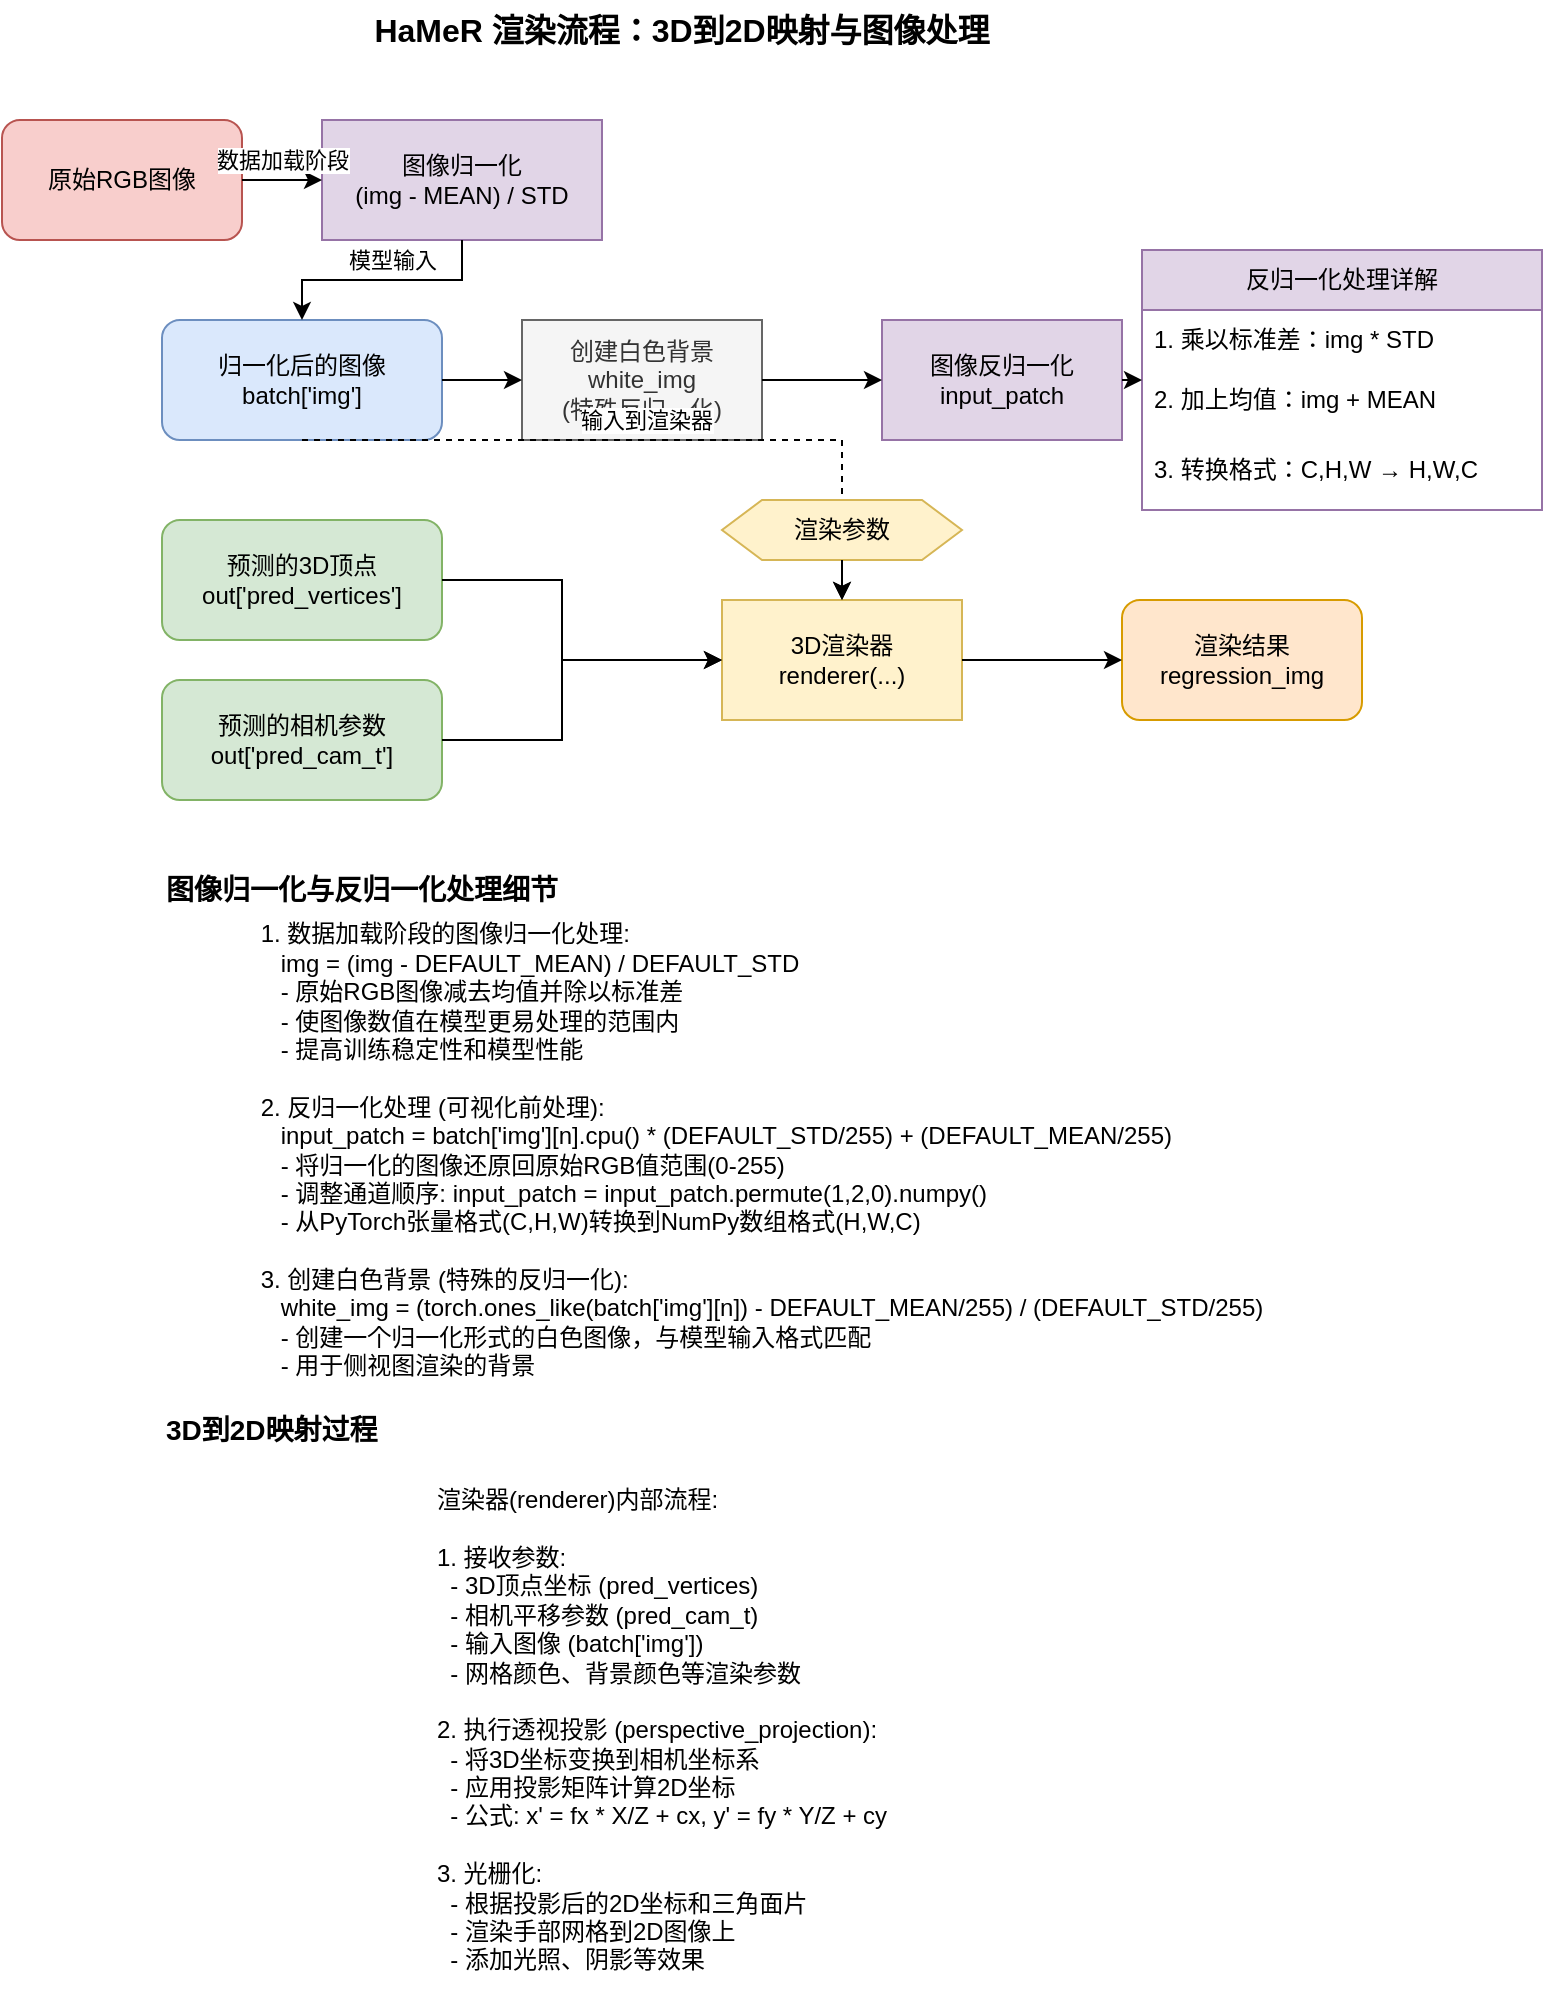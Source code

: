 <mxfile>
    <diagram name="第 1 页" id="r-LrhBYWQy-P7uOG4ZFg">
        <mxGraphModel dx="744" dy="355" grid="1" gridSize="10" guides="1" tooltips="1" connect="1" arrows="1" fold="1" page="1" pageScale="1" pageWidth="827" pageHeight="1169" math="0" shadow="0">
            <root>
                <mxCell id="0"/>
                <mxCell id="1" parent="0"/>
                <mxCell id="dqzXJLXYRDtVWNK6KJOR-1" value="HaMeR 渲染流程：3D到2D映射与图像处理" style="text;html=1;strokeColor=none;fillColor=none;align=center;verticalAlign=middle;whiteSpace=wrap;rounded=0;fontSize=16;fontStyle=1" parent="1" vertex="1">
                    <mxGeometry x="120" y="20" width="520" height="30" as="geometry"/>
                </mxCell>
                <mxCell id="new1" value="原始RGB图像" style="rounded=1;whiteSpace=wrap;html=1;fillColor=#f8cecc;strokeColor=#b85450;" vertex="1" parent="1">
                    <mxGeometry x="40" y="80" width="120" height="60" as="geometry"/>
                </mxCell>
                <mxCell id="new2" value="图像归一化&lt;br&gt;(img - MEAN) / STD" style="rounded=0;whiteSpace=wrap;html=1;fillColor=#e1d5e7;strokeColor=#9673a6;" vertex="1" parent="1">
                    <mxGeometry x="200" y="80" width="140" height="60" as="geometry"/>
                </mxCell>
                <mxCell id="new-arrow1" value="" style="endArrow=classic;html=1;rounded=0;exitX=1;exitY=0.5;exitDx=0;exitDy=0;entryX=0;entryY=0.5;entryDx=0;entryDy=0;" edge="1" parent="1" source="new1" target="new2">
                    <mxGeometry width="50" height="50" relative="1" as="geometry">
                        <mxPoint x="390" y="350" as="sourcePoint"/>
                        <mxPoint x="440" y="300" as="targetPoint"/>
                    </mxGeometry>
                </mxCell>
                <mxCell id="new-label1" value="数据加载阶段" style="edgeLabel;html=1;align=center;verticalAlign=middle;resizable=0;points=[];" connectable="0" vertex="1" parent="new-arrow1">
                    <mxGeometry x="-0.3" y="1" relative="1" as="geometry">
                        <mxPoint x="6" y="-9" as="offset"/>
                    </mxGeometry>
                </mxCell>
                <mxCell id="dqzXJLXYRDtVWNK6KJOR-2" value="归一化后的图像&lt;br&gt;batch[&#39;img&#39;]" style="rounded=1;whiteSpace=wrap;html=1;fillColor=#dae8fc;strokeColor=#6c8ebf;" parent="1" vertex="1">
                    <mxGeometry x="120" y="180" width="140" height="60" as="geometry"/>
                </mxCell>
                <mxCell id="new-arrow2" value="" style="endArrow=classic;html=1;rounded=0;exitX=0.5;exitY=1;exitDx=0;exitDy=0;entryX=0.5;entryY=0;entryDx=0;entryDy=0;" edge="1" parent="1" source="new2" target="dqzXJLXYRDtVWNK6KJOR-2">
                    <mxGeometry width="50" height="50" relative="1" as="geometry">
                        <mxPoint x="390" y="350" as="sourcePoint"/>
                        <mxPoint x="440" y="300" as="targetPoint"/>
                        <Array as="points">
                            <mxPoint x="270" y="160"/>
                            <mxPoint x="190" y="160"/>
                        </Array>
                    </mxGeometry>
                </mxCell>
                <mxCell id="new-label2" value="模型输入" style="edgeLabel;html=1;align=center;verticalAlign=middle;resizable=0;points=[];" connectable="0" vertex="1" parent="new-arrow2">
                    <mxGeometry x="0.367" relative="1" as="geometry">
                        <mxPoint x="27" y="-10" as="offset"/>
                    </mxGeometry>
                </mxCell>
                <mxCell id="dqzXJLXYRDtVWNK6KJOR-3" value="预测的3D顶点&lt;br&gt;out[&#39;pred_vertices&#39;]" style="rounded=1;whiteSpace=wrap;html=1;fillColor=#d5e8d4;strokeColor=#82b366;" parent="1" vertex="1">
                    <mxGeometry x="120" y="280" width="140" height="60" as="geometry"/>
                </mxCell>
                <mxCell id="dqzXJLXYRDtVWNK6KJOR-4" value="预测的相机参数&lt;br&gt;out[&#39;pred_cam_t&#39;]" style="rounded=1;whiteSpace=wrap;html=1;fillColor=#d5e8d4;strokeColor=#82b366;" parent="1" vertex="1">
                    <mxGeometry x="120" y="360" width="140" height="60" as="geometry"/>
                </mxCell>
                <mxCell id="dqzXJLXYRDtVWNK6KJOR-5" value="创建白色背景&lt;br&gt;white_img&lt;br&gt;(特殊反归一化)" style="rounded=0;whiteSpace=wrap;html=1;fillColor=#f5f5f5;fontColor=#333333;strokeColor=#666666;" parent="1" vertex="1">
                    <mxGeometry x="300" y="180" width="120" height="60" as="geometry"/>
                </mxCell>
                <mxCell id="dqzXJLXYRDtVWNK6KJOR-6" value="图像反归一化&lt;br&gt;input_patch" style="rounded=0;whiteSpace=wrap;html=1;fillColor=#e1d5e7;strokeColor=#9673a6;" parent="1" vertex="1">
                    <mxGeometry x="480" y="180" width="120" height="60" as="geometry"/>
                </mxCell>
                <mxCell id="dqzXJLXYRDtVWNK6KJOR-7" value="3D渲染器&lt;br&gt;renderer(...)" style="rounded=0;whiteSpace=wrap;html=1;fillColor=#fff2cc;strokeColor=#d6b656;" parent="1" vertex="1">
                    <mxGeometry x="400" y="320" width="120" height="60" as="geometry"/>
                </mxCell>
                <mxCell id="dqzXJLXYRDtVWNK6KJOR-8" value="渲染结果&lt;br&gt;regression_img" style="rounded=1;whiteSpace=wrap;html=1;fillColor=#ffe6cc;strokeColor=#d79b00;" parent="1" vertex="1">
                    <mxGeometry x="600" y="320" width="120" height="60" as="geometry"/>
                </mxCell>
                <mxCell id="dqzXJLXYRDtVWNK6KJOR-9" value="" style="endArrow=classic;html=1;rounded=0;exitX=1;exitY=0.5;exitDx=0;exitDy=0;entryX=0;entryY=0.5;entryDx=0;entryDy=0;" parent="1" source="dqzXJLXYRDtVWNK6KJOR-2" target="dqzXJLXYRDtVWNK6KJOR-5" edge="1">
                    <mxGeometry width="50" height="50" relative="1" as="geometry">
                        <mxPoint x="390" y="350" as="sourcePoint"/>
                        <mxPoint x="440" y="300" as="targetPoint"/>
                    </mxGeometry>
                </mxCell>
                <mxCell id="dqzXJLXYRDtVWNK6KJOR-10" value="" style="endArrow=classic;html=1;rounded=0;exitX=1;exitY=0.5;exitDx=0;exitDy=0;entryX=0;entryY=0.5;entryDx=0;entryDy=0;" parent="1" source="dqzXJLXYRDtVWNK6KJOR-5" target="dqzXJLXYRDtVWNK6KJOR-6" edge="1">
                    <mxGeometry width="50" height="50" relative="1" as="geometry">
                        <mxPoint x="390" y="350" as="sourcePoint"/>
                        <mxPoint x="440" y="300" as="targetPoint"/>
                    </mxGeometry>
                </mxCell>
                <mxCell id="dqzXJLXYRDtVWNK6KJOR-11" value="" style="endArrow=classic;html=1;rounded=0;exitX=1;exitY=0.5;exitDx=0;exitDy=0;entryX=0;entryY=0.5;entryDx=0;entryDy=0;" parent="1" source="dqzXJLXYRDtVWNK6KJOR-3" target="dqzXJLXYRDtVWNK6KJOR-7" edge="1">
                    <mxGeometry width="50" height="50" relative="1" as="geometry">
                        <mxPoint x="390" y="350" as="sourcePoint"/>
                        <mxPoint x="440" y="300" as="targetPoint"/>
                        <Array as="points">
                            <mxPoint x="320" y="310"/>
                            <mxPoint x="320" y="350"/>
                        </Array>
                    </mxGeometry>
                </mxCell>
                <mxCell id="dqzXJLXYRDtVWNK6KJOR-12" value="" style="endArrow=classic;html=1;rounded=0;exitX=1;exitY=0.5;exitDx=0;exitDy=0;" parent="1" source="dqzXJLXYRDtVWNK6KJOR-4" edge="1">
                    <mxGeometry width="50" height="50" relative="1" as="geometry">
                        <mxPoint x="390" y="350" as="sourcePoint"/>
                        <mxPoint x="400" y="350" as="targetPoint"/>
                        <Array as="points">
                            <mxPoint x="320" y="390"/>
                            <mxPoint x="320" y="350"/>
                        </Array>
                    </mxGeometry>
                </mxCell>
                <mxCell id="dqzXJLXYRDtVWNK6KJOR-13" value="" style="endArrow=classic;html=1;rounded=0;exitX=0.5;exitY=1;exitDx=0;exitDy=0;entryX=0.5;entryY=0;entryDx=0;entryDy=0;dashed=1;" parent="1" source="dqzXJLXYRDtVWNK6KJOR-2" target="dqzXJLXYRDtVWNK6KJOR-7" edge="1">
                    <mxGeometry width="50" height="50" relative="1" as="geometry">
                        <mxPoint x="390" y="350" as="sourcePoint"/>
                        <mxPoint x="440" y="300" as="targetPoint"/>
                        <Array as="points">
                            <mxPoint x="190" y="240"/>
                            <mxPoint x="460" y="240"/>
                        </Array>
                    </mxGeometry>
                </mxCell>
                <mxCell id="dqzXJLXYRDtVWNK6KJOR-14" value="输入到渲染器" style="edgeLabel;html=1;align=center;verticalAlign=middle;resizable=0;points=[];" parent="dqzXJLXYRDtVWNK6KJOR-13" vertex="1" connectable="0">
                    <mxGeometry x="0.057" y="-1" relative="1" as="geometry">
                        <mxPoint x="-13" y="-11" as="offset"/>
                    </mxGeometry>
                </mxCell>
                <mxCell id="dqzXJLXYRDtVWNK6KJOR-15" value="" style="endArrow=classic;html=1;rounded=0;exitX=1;exitY=0.5;exitDx=0;exitDy=0;entryX=0;entryY=0.5;entryDx=0;entryDy=0;" parent="1" source="dqzXJLXYRDtVWNK6KJOR-7" target="dqzXJLXYRDtVWNK6KJOR-8" edge="1">
                    <mxGeometry width="50" height="50" relative="1" as="geometry">
                        <mxPoint x="390" y="350" as="sourcePoint"/>
                        <mxPoint x="440" y="300" as="targetPoint"/>
                    </mxGeometry>
                </mxCell>
                <mxCell id="dqzXJLXYRDtVWNK6KJOR-17" value="&lt;div&gt;&lt;span style=&quot;background-color: initial;&quot;&gt;图像归一化与反归一化处理细节&lt;/span&gt;&lt;/div&gt;" style="text;html=1;strokeColor=none;fillColor=none;align=left;verticalAlign=middle;whiteSpace=wrap;rounded=0;fontSize=14;fontStyle=1" parent="1" vertex="1">
                    <mxGeometry x="120" y="450" width="220" height="30" as="geometry"/>
                </mxCell>
                <mxCell id="dqzXJLXYRDtVWNK6KJOR-18" value="&lt;div style=&quot;text-align: left;&quot;&gt;&lt;span style=&quot;background-color: initial;&quot;&gt;1. 数据加载阶段的图像归一化处理:&lt;/span&gt;&lt;/div&gt;&lt;div style=&quot;text-align: left;&quot;&gt;&lt;span style=&quot;background-color: initial;&quot;&gt;&amp;nbsp; &amp;nbsp;img = (img - DEFAULT_MEAN) / DEFAULT_STD&lt;/span&gt;&lt;/div&gt;&lt;div style=&quot;text-align: left;&quot;&gt;&lt;span style=&quot;background-color: initial;&quot;&gt;&amp;nbsp; &amp;nbsp;- 原始RGB图像减去均值并除以标准差&lt;/span&gt;&lt;/div&gt;&lt;div style=&quot;text-align: left;&quot;&gt;&lt;span style=&quot;background-color: initial;&quot;&gt;&amp;nbsp; &amp;nbsp;- 使图像数值在模型更易处理的范围内&lt;/span&gt;&lt;/div&gt;&lt;div style=&quot;text-align: left;&quot;&gt;&lt;span style=&quot;background-color: initial;&quot;&gt;&amp;nbsp; &amp;nbsp;- 提高训练稳定性和模型性能&lt;/span&gt;&lt;/div&gt;&lt;br&gt;&lt;div style=&quot;text-align: left;&quot;&gt;&lt;span style=&quot;background-color: initial;&quot;&gt;2. 反归一化处理 (可视化前处理):&lt;/span&gt;&lt;/div&gt;&lt;div style=&quot;text-align: left;&quot;&gt;&lt;span style=&quot;background-color: initial;&quot;&gt;&amp;nbsp; &amp;nbsp;input_patch = batch[&#39;img&#39;][n].cpu() * (DEFAULT_STD/255) + (DEFAULT_MEAN/255)&lt;/span&gt;&lt;/div&gt;&lt;div style=&quot;text-align: left;&quot;&gt;&lt;span style=&quot;background-color: initial;&quot;&gt;&amp;nbsp; &amp;nbsp;- 将归一化的图像还原回原始RGB值范围(0-255)&lt;/span&gt;&lt;/div&gt;&lt;div style=&quot;text-align: left;&quot;&gt;&lt;span style=&quot;background-color: initial;&quot;&gt;&amp;nbsp; &amp;nbsp;- 调整通道顺序: input_patch = input_patch.permute(1,2,0).numpy()&lt;/span&gt;&lt;/div&gt;&lt;div style=&quot;text-align: left;&quot;&gt;&lt;span style=&quot;background-color: initial;&quot;&gt;&amp;nbsp; &amp;nbsp;- 从PyTorch张量格式(C,H,W)转换到NumPy数组格式(H,W,C)&lt;/span&gt;&lt;/div&gt;&lt;br&gt;&lt;div style=&quot;text-align: left;&quot;&gt;&lt;span style=&quot;background-color: initial;&quot;&gt;3. 创建白色背景 (特殊的反归一化):&lt;/span&gt;&lt;/div&gt;&lt;div style=&quot;text-align: left;&quot;&gt;&lt;span style=&quot;background-color: initial;&quot;&gt;&amp;nbsp; &amp;nbsp;white_img = (torch.ones_like(batch[&#39;img&#39;][n]) - DEFAULT_MEAN/255) / (DEFAULT_STD/255)&lt;/span&gt;&lt;/div&gt;&lt;div style=&quot;text-align: left;&quot;&gt;&lt;span style=&quot;background-color: initial;&quot;&gt;&amp;nbsp; &amp;nbsp;- 创建一个归一化形式的白色图像，与模型输入格式匹配&lt;/span&gt;&lt;/div&gt;&lt;div style=&quot;text-align: left;&quot;&gt;&lt;span style=&quot;background-color: initial;&quot;&gt;&amp;nbsp; &amp;nbsp;- 用于侧视图渲染的背景&lt;/span&gt;&lt;/div&gt;" style="text;html=1;strokeColor=none;fillColor=none;align=center;verticalAlign=middle;whiteSpace=wrap;rounded=0;" parent="1" vertex="1">
                    <mxGeometry x="120" y="480" width="600" height="230" as="geometry"/>
                </mxCell>
                <mxCell id="dqzXJLXYRDtVWNK6KJOR-19" value="3D到2D映射过程" style="text;html=1;strokeColor=none;fillColor=none;align=left;verticalAlign=middle;whiteSpace=wrap;rounded=0;fontSize=14;fontStyle=1" parent="1" vertex="1">
                    <mxGeometry x="120" y="720" width="170" height="30" as="geometry"/>
                </mxCell>
                <mxCell id="dqzXJLXYRDtVWNK6KJOR-20" value="&lt;div style=&quot;text-align: left;&quot;&gt;&lt;span style=&quot;background-color: initial;&quot;&gt;渲染器(renderer)内部流程:&lt;/span&gt;&lt;/div&gt;&lt;br&gt;&lt;div style=&quot;text-align: left;&quot;&gt;1. 接收参数:&lt;/div&gt;&lt;div style=&quot;text-align: left;&quot;&gt;&amp;nbsp; - 3D顶点坐标 (pred_vertices)&lt;/div&gt;&lt;div style=&quot;text-align: left;&quot;&gt;&amp;nbsp; - 相机平移参数 (pred_cam_t)&lt;/div&gt;&lt;div style=&quot;text-align: left;&quot;&gt;&amp;nbsp; - 输入图像 (batch[&#39;img&#39;])&lt;/div&gt;&lt;div style=&quot;text-align: left;&quot;&gt;&amp;nbsp; - 网格颜色、背景颜色等渲染参数&lt;/div&gt;&lt;br&gt;&lt;div style=&quot;text-align: left;&quot;&gt;2. 执行透视投影 (perspective_projection):&lt;/div&gt;&lt;div style=&quot;text-align: left;&quot;&gt;&amp;nbsp; - 将3D坐标变换到相机坐标系&lt;/div&gt;&lt;div style=&quot;text-align: left;&quot;&gt;&amp;nbsp; - 应用投影矩阵计算2D坐标&lt;/div&gt;&lt;div style=&quot;text-align: left;&quot;&gt;&amp;nbsp; - 公式: x&#39; = fx * X/Z + cx, y&#39; = fy * Y/Z + cy&lt;/div&gt;&lt;br&gt;&lt;div style=&quot;text-align: left;&quot;&gt;3. 光栅化:&lt;/div&gt;&lt;div style=&quot;text-align: left;&quot;&gt;&amp;nbsp; - 根据投影后的2D坐标和三角面片&lt;/div&gt;&lt;div style=&quot;text-align: left;&quot;&gt;&amp;nbsp; - 渲染手部网格到2D图像上&lt;/div&gt;&lt;div style=&quot;text-align: left;&quot;&gt;&amp;nbsp; - 添加光照、阴影等效果&lt;/div&gt;" style="text;html=1;strokeColor=none;fillColor=none;align=center;verticalAlign=middle;whiteSpace=wrap;rounded=0;" parent="1" vertex="1">
                    <mxGeometry x="120" y="750" width="500" height="270" as="geometry"/>
                </mxCell>
                <mxCell id="dqzXJLXYRDtVWNK6KJOR-21" value="渲染参数" style="shape=hexagon;perimeter=hexagonPerimeter2;whiteSpace=wrap;html=1;fixedSize=1;fillColor=#fff2cc;strokeColor=#d6b656;" parent="1" vertex="1">
                    <mxGeometry x="400" y="270" width="120" height="30" as="geometry"/>
                </mxCell>
                <mxCell id="dqzXJLXYRDtVWNK6KJOR-22" value="" style="endArrow=classic;html=1;rounded=0;exitX=0.5;exitY=1;exitDx=0;exitDy=0;entryX=0.5;entryY=0;entryDx=0;entryDy=0;" parent="1" source="dqzXJLXYRDtVWNK6KJOR-21" target="dqzXJLXYRDtVWNK6KJOR-7" edge="1">
                    <mxGeometry width="50" height="50" relative="1" as="geometry">
                        <mxPoint x="390" y="350" as="sourcePoint"/>
                        <mxPoint x="440" y="300" as="targetPoint"/>
                    </mxGeometry>
                </mxCell>
                <mxCell id="new-box1" value="反归一化处理详解" style="swimlane;fontStyle=0;childLayout=stackLayout;horizontal=1;startSize=30;horizontalStack=0;resizeParent=1;resizeChild=0;resizeLast=0;collapsible=1;marginBottom=0;whiteSpace=wrap;html=1;fillColor=#e1d5e7;strokeColor=#9673a6;" vertex="1" parent="1">
                    <mxGeometry x="610" y="145" width="200" height="130" as="geometry"/>
                </mxCell>
                <mxCell id="new-box1-item1" value="1. 乘以标准差：img * STD" style="text;strokeColor=none;fillColor=none;align=left;verticalAlign=middle;spacingLeft=4;spacingRight=4;overflow=hidden;points=[[0,0.5],[1,0.5]];portConstraint=eastwest;rotatable=0;whiteSpace=wrap;html=1;" vertex="1" parent="new-box1">
                    <mxGeometry y="30" width="200" height="30" as="geometry"/>
                </mxCell>
                <mxCell id="new-box1-item2" value="2. 加上均值：img + MEAN" style="text;strokeColor=none;fillColor=none;align=left;verticalAlign=middle;spacingLeft=4;spacingRight=4;overflow=hidden;points=[[0,0.5],[1,0.5]];portConstraint=eastwest;rotatable=0;whiteSpace=wrap;html=1;" vertex="1" parent="new-box1">
                    <mxGeometry y="60" width="200" height="30" as="geometry"/>
                </mxCell>
                <mxCell id="new-box1-item3" value="3. 转换格式：C,H,W → H,W,C" style="text;strokeColor=none;fillColor=none;align=left;verticalAlign=middle;spacingLeft=4;spacingRight=4;overflow=hidden;points=[[0,0.5],[1,0.5]];portConstraint=eastwest;rotatable=0;whiteSpace=wrap;html=1;" vertex="1" parent="new-box1">
                    <mxGeometry y="90" width="200" height="40" as="geometry"/>
                </mxCell>
                <mxCell id="new-arrow3" value="" style="endArrow=classic;html=1;rounded=0;exitX=1;exitY=0.5;exitDx=0;exitDy=0;entryX=0;entryY=0.5;entryDx=0;entryDy=0;" edge="1" parent="1" source="dqzXJLXYRDtVWNK6KJOR-6" target="new-box1">
                    <mxGeometry width="50" height="50" relative="1" as="geometry">
                        <mxPoint x="400" y="350" as="sourcePoint"/>
                        <mxPoint x="450" y="300" as="targetPoint"/>
                    </mxGeometry>
                </mxCell>
            </root>
        </mxGraphModel>
    </diagram>
</mxfile>